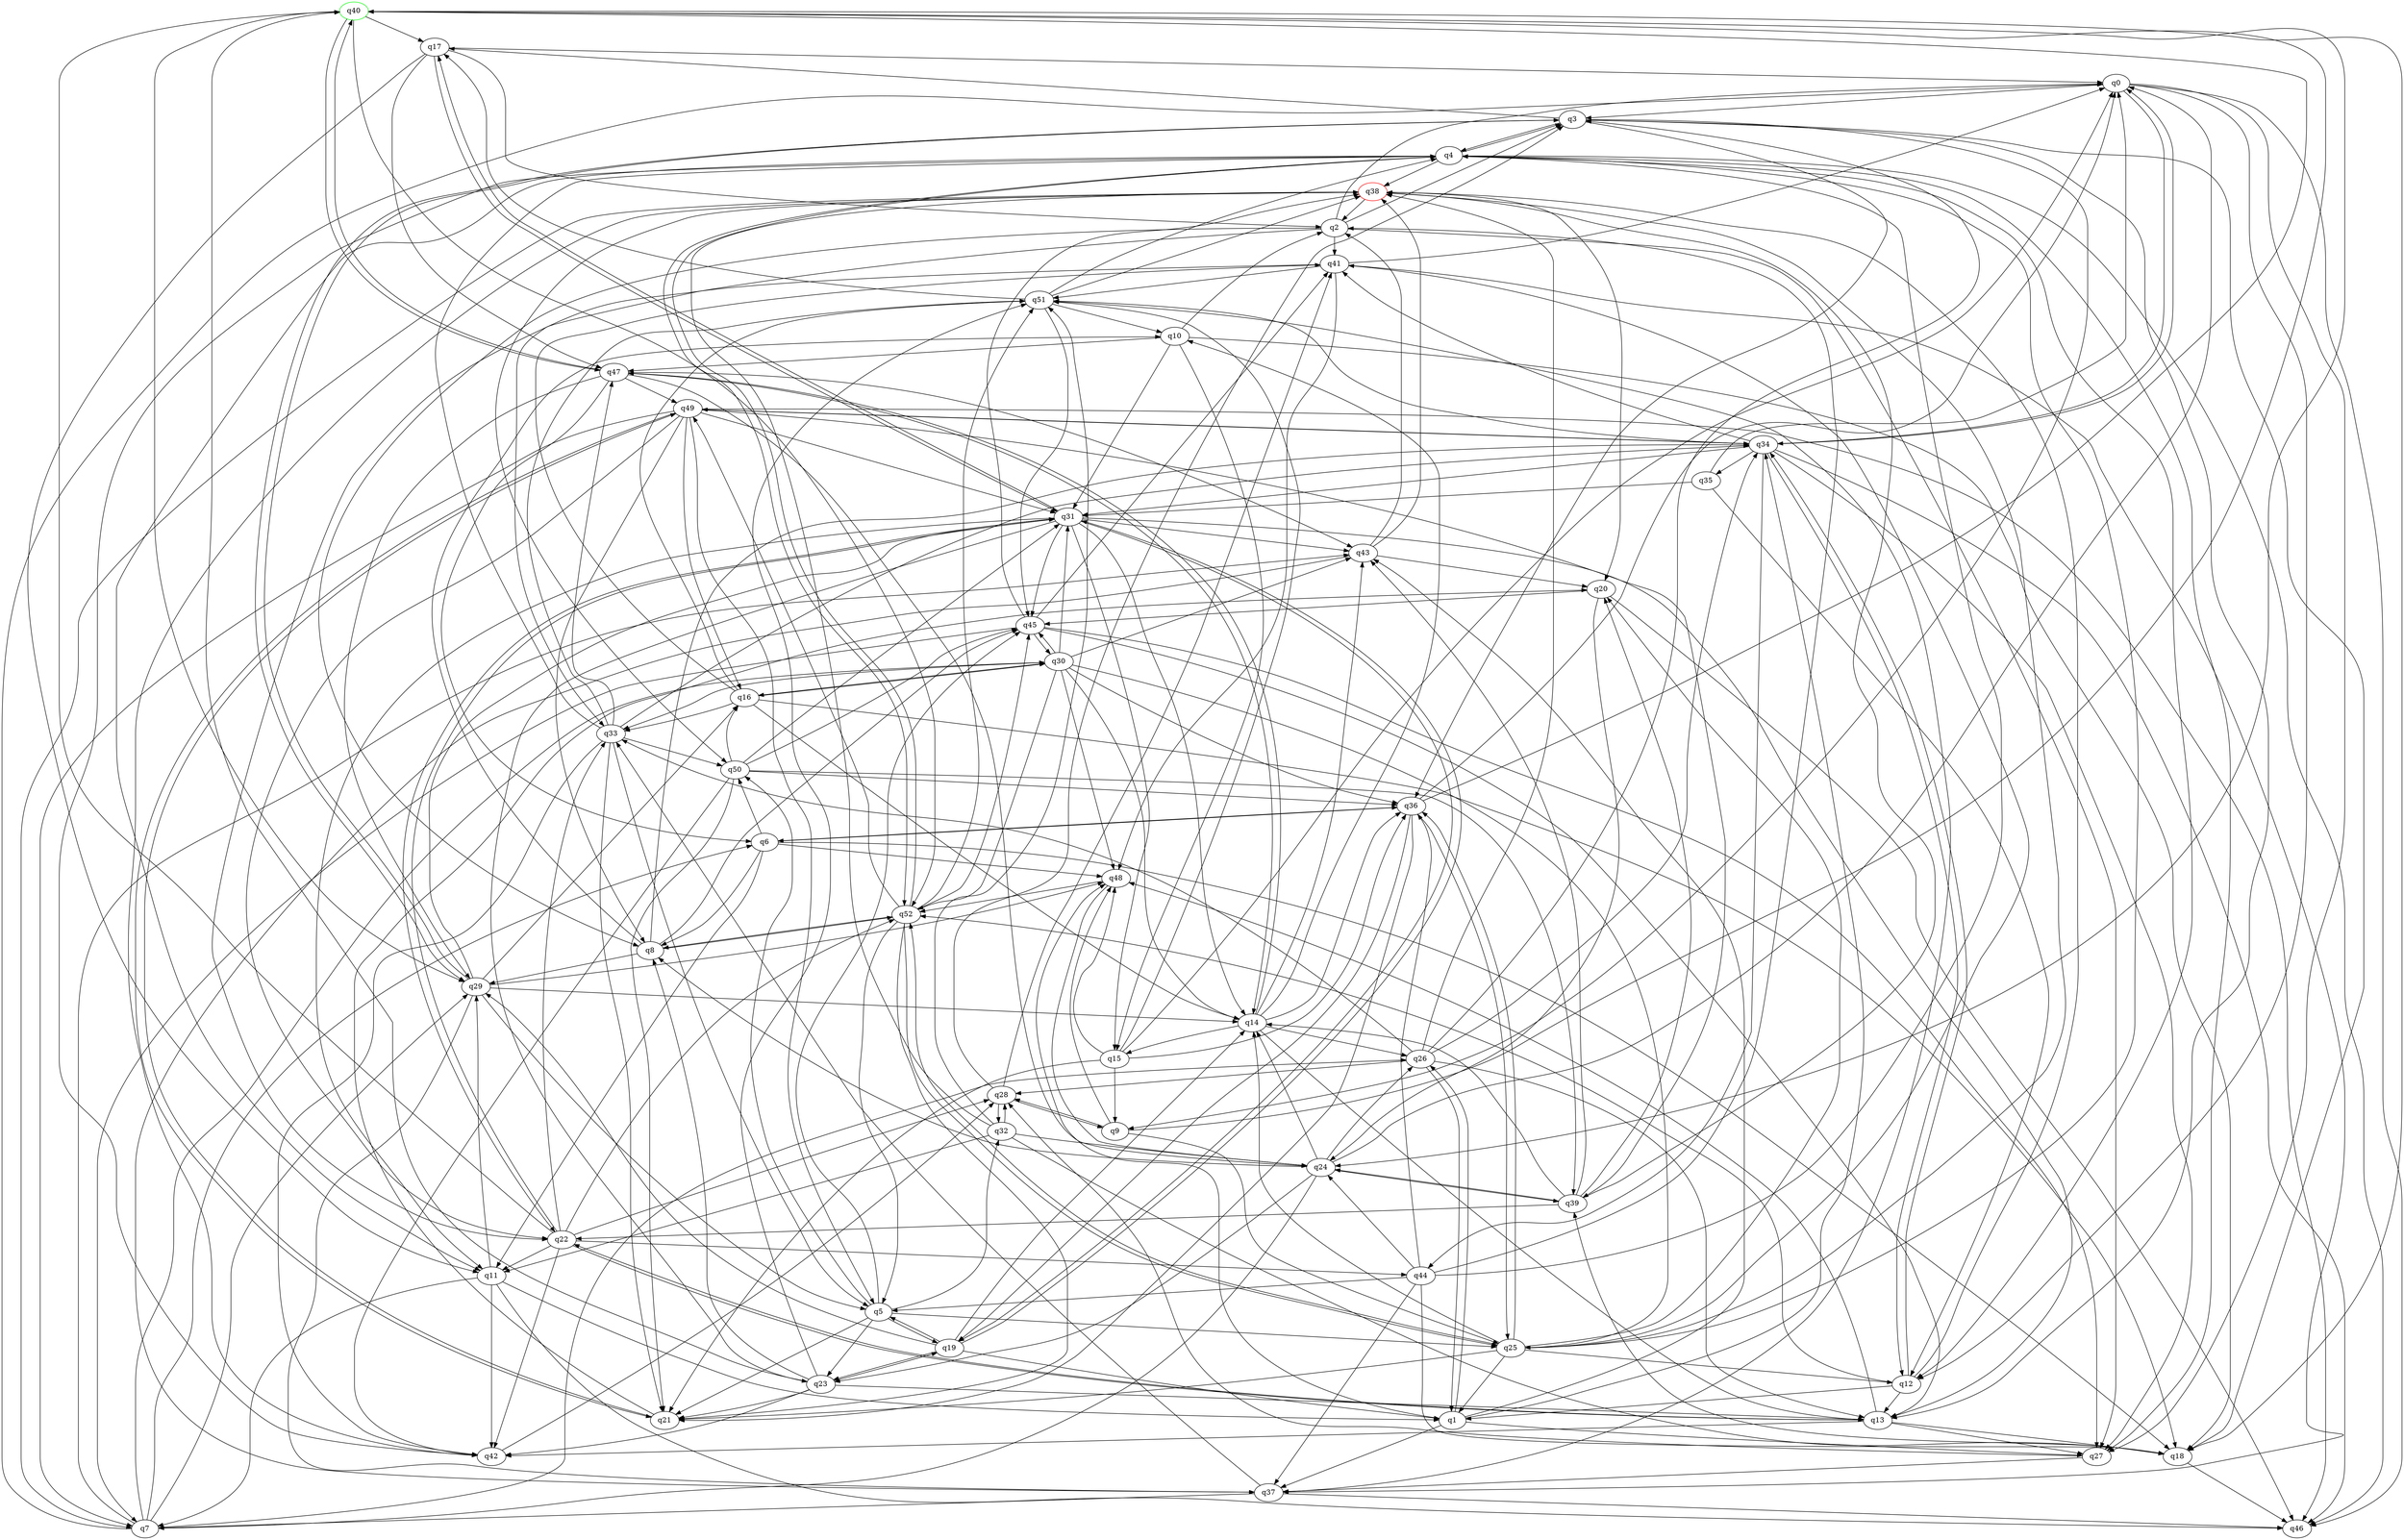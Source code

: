 digraph A{
q40 [initial=1,color=green];
q38 [final=1,color=red];
q0 -> q3;
q0 -> q12;
q0 -> q27;
q0 -> q34;
q0 -> q46;
q1 -> q26;
q1 -> q27;
q1 -> q34;
q1 -> q37;
q1 -> q43;
q1 -> q48;
q2 -> q0;
q2 -> q3;
q2 -> q8;
q2 -> q27;
q2 -> q33;
q2 -> q41;
q3 -> q4;
q3 -> q9;
q3 -> q13;
q3 -> q17;
q3 -> q18;
q3 -> q29;
q3 -> q36;
q4 -> q3;
q4 -> q11;
q4 -> q12;
q4 -> q27;
q4 -> q38;
q4 -> q42;
q4 -> q46;
q4 -> q52;
q5 -> q19;
q5 -> q21;
q5 -> q23;
q5 -> q25;
q5 -> q32;
q5 -> q45;
q5 -> q50;
q6 -> q8;
q6 -> q11;
q6 -> q18;
q6 -> q36;
q6 -> q48;
q6 -> q50;
q7 -> q0;
q7 -> q6;
q7 -> q26;
q7 -> q29;
q7 -> q30;
q7 -> q43;
q8 -> q10;
q8 -> q29;
q8 -> q34;
q8 -> q45;
q8 -> q52;
q9 -> q25;
q9 -> q28;
q9 -> q40;
q9 -> q48;
q10 -> q2;
q10 -> q15;
q10 -> q18;
q10 -> q31;
q10 -> q47;
q11 -> q1;
q11 -> q7;
q11 -> q29;
q11 -> q42;
q11 -> q46;
q12 -> q1;
q12 -> q13;
q12 -> q34;
q12 -> q38;
q12 -> q52;
q13 -> q18;
q13 -> q22;
q13 -> q27;
q13 -> q42;
q13 -> q48;
q14 -> q10;
q14 -> q13;
q14 -> q15;
q14 -> q26;
q14 -> q36;
q14 -> q43;
q14 -> q47;
q15 -> q0;
q15 -> q9;
q15 -> q21;
q15 -> q36;
q15 -> q48;
q15 -> q51;
q16 -> q14;
q16 -> q18;
q16 -> q30;
q16 -> q33;
q16 -> q41;
q16 -> q51;
q17 -> q0;
q17 -> q2;
q17 -> q11;
q17 -> q31;
q17 -> q47;
q18 -> q39;
q18 -> q46;
q19 -> q1;
q19 -> q5;
q19 -> q14;
q19 -> q23;
q19 -> q29;
q19 -> q31;
q20 -> q24;
q20 -> q45;
q20 -> q46;
q21 -> q20;
q21 -> q49;
q22 -> q11;
q22 -> q13;
q22 -> q28;
q22 -> q31;
q22 -> q33;
q22 -> q40;
q22 -> q42;
q22 -> q44;
q22 -> q52;
q23 -> q8;
q23 -> q13;
q23 -> q19;
q23 -> q21;
q23 -> q40;
q23 -> q42;
q23 -> q51;
q24 -> q0;
q24 -> q7;
q24 -> q8;
q24 -> q14;
q24 -> q23;
q24 -> q26;
q24 -> q39;
q25 -> q1;
q25 -> q4;
q25 -> q12;
q25 -> q14;
q25 -> q20;
q25 -> q21;
q25 -> q36;
q25 -> q38;
q25 -> q41;
q25 -> q52;
q26 -> q1;
q26 -> q3;
q26 -> q13;
q26 -> q28;
q26 -> q33;
q26 -> q34;
q26 -> q38;
q27 -> q28;
q27 -> q37;
q28 -> q3;
q28 -> q9;
q28 -> q32;
q28 -> q41;
q29 -> q3;
q29 -> q5;
q29 -> q14;
q29 -> q16;
q29 -> q31;
q29 -> q37;
q29 -> q48;
q30 -> q14;
q30 -> q16;
q30 -> q25;
q30 -> q31;
q30 -> q33;
q30 -> q36;
q30 -> q43;
q30 -> q45;
q30 -> q48;
q30 -> q52;
q31 -> q11;
q31 -> q13;
q31 -> q14;
q31 -> q15;
q31 -> q17;
q31 -> q19;
q31 -> q22;
q31 -> q23;
q31 -> q43;
q31 -> q45;
q32 -> q11;
q32 -> q18;
q32 -> q24;
q32 -> q28;
q32 -> q38;
q32 -> q51;
q33 -> q4;
q33 -> q5;
q33 -> q21;
q33 -> q34;
q33 -> q42;
q33 -> q47;
q33 -> q50;
q33 -> q51;
q34 -> q0;
q34 -> q12;
q34 -> q27;
q34 -> q31;
q34 -> q35;
q34 -> q41;
q34 -> q44;
q34 -> q46;
q34 -> q49;
q34 -> q51;
q35 -> q0;
q35 -> q12;
q35 -> q31;
q36 -> q0;
q36 -> q6;
q36 -> q19;
q36 -> q21;
q36 -> q25;
q36 -> q40;
q37 -> q7;
q37 -> q33;
q37 -> q46;
q38 -> q2;
q38 -> q7;
q38 -> q20;
q38 -> q42;
q38 -> q50;
q39 -> q14;
q39 -> q20;
q39 -> q22;
q39 -> q24;
q39 -> q38;
q39 -> q43;
q40 -> q17;
q40 -> q18;
q40 -> q24;
q40 -> q29;
q40 -> q47;
q40 -> q52;
q41 -> q0;
q41 -> q22;
q41 -> q37;
q41 -> q48;
q41 -> q51;
q42 -> q28;
q43 -> q2;
q43 -> q20;
q43 -> q37;
q43 -> q38;
q44 -> q2;
q44 -> q4;
q44 -> q5;
q44 -> q18;
q44 -> q24;
q44 -> q36;
q44 -> q37;
q45 -> q7;
q45 -> q13;
q45 -> q27;
q45 -> q30;
q45 -> q38;
q45 -> q41;
q47 -> q6;
q47 -> q14;
q47 -> q24;
q47 -> q29;
q47 -> q40;
q47 -> q43;
q47 -> q49;
q48 -> q24;
q48 -> q52;
q49 -> q5;
q49 -> q7;
q49 -> q8;
q49 -> q16;
q49 -> q21;
q49 -> q22;
q49 -> q31;
q49 -> q34;
q49 -> q39;
q49 -> q46;
q50 -> q16;
q50 -> q21;
q50 -> q31;
q50 -> q36;
q50 -> q39;
q50 -> q42;
q50 -> q45;
q51 -> q4;
q51 -> q10;
q51 -> q17;
q51 -> q37;
q51 -> q38;
q51 -> q45;
q52 -> q4;
q52 -> q5;
q52 -> q8;
q52 -> q21;
q52 -> q25;
q52 -> q45;
q52 -> q49;
q52 -> q51;
}